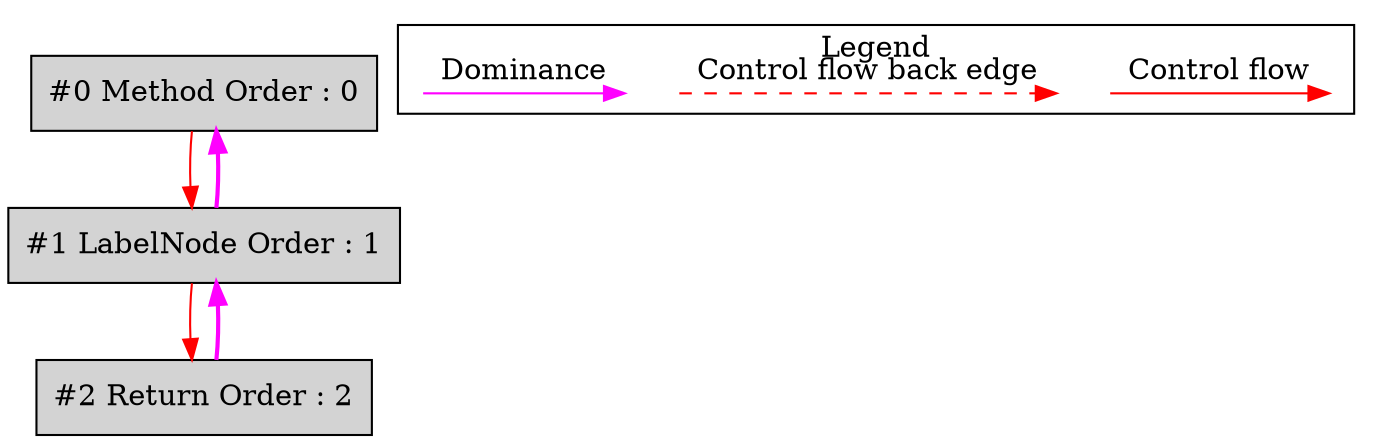 digraph debugoutput {
 ordering="in";
 node0[label="#0 Method Order : 0",shape=box, fillcolor=lightgrey, style=filled];
 node1[label="#1 LabelNode Order : 1",shape=box, fillcolor=lightgrey, style=filled];
 node1 -> node0[dir="forward" color="fuchsia" penwidth="2"];
 node0 -> node1[labeldistance=2, color=red, fontcolor=red];
 node2[label="#2 Return Order : 2",shape=box, fillcolor=lightgrey, style=filled];
 node2 -> node1[dir="forward" color="fuchsia" penwidth="2"];
 node1 -> node2[labeldistance=2, color=red, fontcolor=red];
 subgraph cluster_000 {
  label = "Legend";
  node [shape=point]
  {
   rank=same;
   c0 [style = invis];
   c1 [style = invis];
   c2 [style = invis];
   c3 [style = invis];
   d8 [style = invis];
   d9 [style = invis];

  }
  c0 -> c1 [label="Control flow", style=solid, color=red]
  c2 -> c3 [label="Control flow back edge", style=dashed, color=red]
  d8 -> d9 [label="Dominance", color=fuchsia, style=solid]
 }

}
